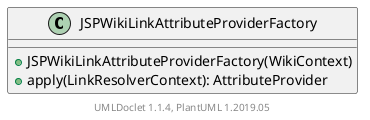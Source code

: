 @startuml

    class JSPWikiLinkAttributeProviderFactory [[JSPWikiLinkAttributeProviderFactory.html]] {
        +JSPWikiLinkAttributeProviderFactory(WikiContext)
        +apply(LinkResolverContext): AttributeProvider
    }


    center footer UMLDoclet 1.1.4, PlantUML 1.2019.05
@enduml
